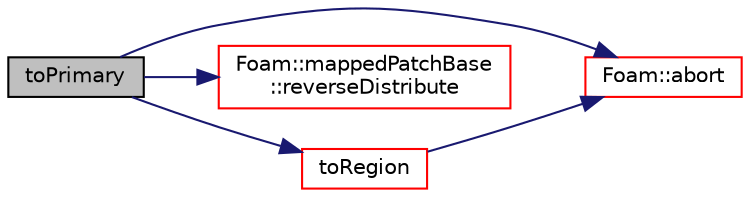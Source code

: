 digraph "toPrimary"
{
  bgcolor="transparent";
  edge [fontname="Helvetica",fontsize="10",labelfontname="Helvetica",labelfontsize="10"];
  node [fontname="Helvetica",fontsize="10",shape=record];
  rankdir="LR";
  Node1 [label="toPrimary",height=0.2,width=0.4,color="black", fillcolor="grey75", style="filled", fontcolor="black"];
  Node1 -> Node2 [color="midnightblue",fontsize="10",style="solid",fontname="Helvetica"];
  Node2 [label="Foam::abort",height=0.2,width=0.4,color="red",URL="$a10974.html#a447107a607d03e417307c203fa5fb44b"];
  Node1 -> Node3 [color="midnightblue",fontsize="10",style="solid",fontname="Helvetica"];
  Node3 [label="Foam::mappedPatchBase\l::reverseDistribute",height=0.2,width=0.4,color="red",URL="$a01450.html#a420446a0419224dc20ec5d599bd9199b",tooltip="Wrapper around map/interpolate data distribution. "];
  Node1 -> Node4 [color="midnightblue",fontsize="10",style="solid",fontname="Helvetica"];
  Node4 [label="toRegion",height=0.2,width=0.4,color="red",URL="$a02180.html#a35444f5c7bc8ea0f188a1586c0ae9e47",tooltip="Convert a primary region field to the local region. "];
  Node4 -> Node2 [color="midnightblue",fontsize="10",style="solid",fontname="Helvetica"];
}
